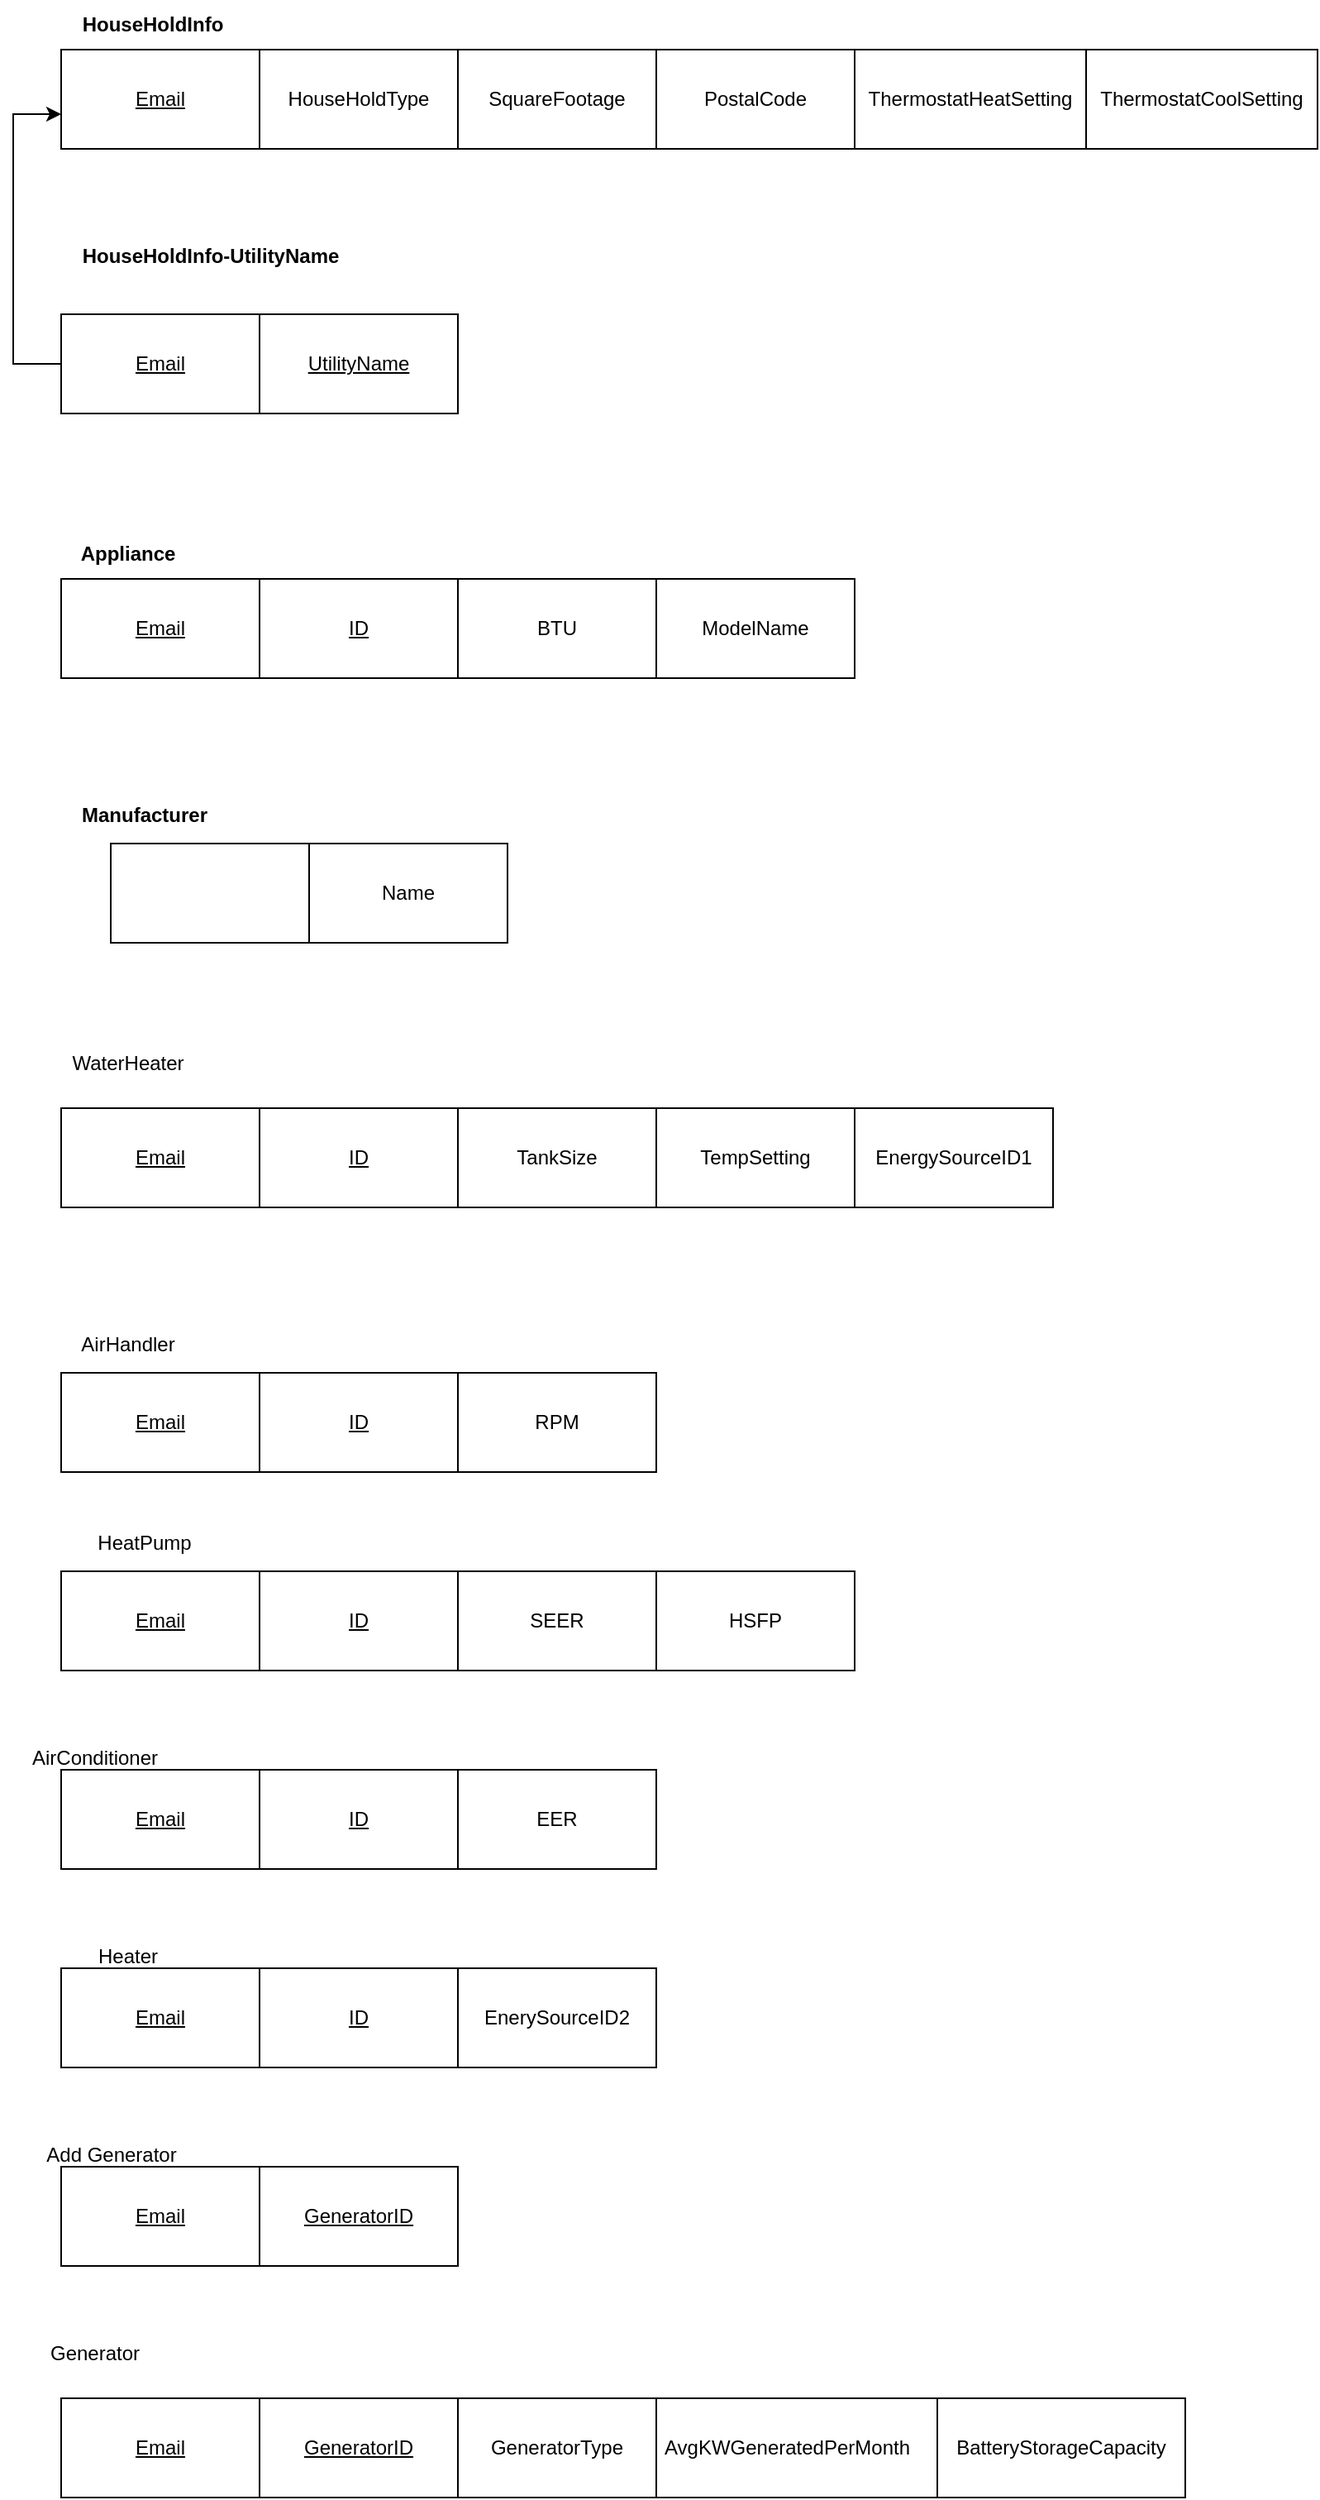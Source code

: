 <mxfile version="21.4.0" type="github">
  <diagram id="R2lEEEUBdFMjLlhIrx00" name="Page-1">
    <mxGraphModel dx="880" dy="484" grid="1" gridSize="10" guides="1" tooltips="1" connect="1" arrows="1" fold="1" page="1" pageScale="1" pageWidth="850" pageHeight="1100" math="0" shadow="0" extFonts="Permanent Marker^https://fonts.googleapis.com/css?family=Permanent+Marker">
      <root>
        <mxCell id="0" />
        <mxCell id="1" parent="0" />
        <mxCell id="LCQLXfrwRPjRq8zGbfJl-10" value="&lt;u&gt;Email&lt;/u&gt;" style="rounded=0;whiteSpace=wrap;html=1;" vertex="1" parent="1">
          <mxGeometry x="40" y="100" width="120" height="60" as="geometry" />
        </mxCell>
        <mxCell id="LCQLXfrwRPjRq8zGbfJl-11" value="HouseHoldType" style="rounded=0;whiteSpace=wrap;html=1;" vertex="1" parent="1">
          <mxGeometry x="160" y="100" width="120" height="60" as="geometry" />
        </mxCell>
        <mxCell id="LCQLXfrwRPjRq8zGbfJl-12" value="SquareFootage" style="rounded=0;whiteSpace=wrap;html=1;" vertex="1" parent="1">
          <mxGeometry x="280" y="100" width="120" height="60" as="geometry" />
        </mxCell>
        <mxCell id="LCQLXfrwRPjRq8zGbfJl-13" value="PostalCode" style="rounded=0;whiteSpace=wrap;html=1;" vertex="1" parent="1">
          <mxGeometry x="400" y="100" width="120" height="60" as="geometry" />
        </mxCell>
        <mxCell id="LCQLXfrwRPjRq8zGbfJl-15" value="&lt;b&gt;HouseHoldInfo&lt;/b&gt;" style="text;html=1;align=center;verticalAlign=middle;resizable=0;points=[];autosize=1;strokeColor=none;fillColor=none;" vertex="1" parent="1">
          <mxGeometry x="40" y="70" width="110" height="30" as="geometry" />
        </mxCell>
        <mxCell id="LCQLXfrwRPjRq8zGbfJl-16" value="ThermostatHeatSetting" style="rounded=0;whiteSpace=wrap;html=1;" vertex="1" parent="1">
          <mxGeometry x="520" y="100" width="140" height="60" as="geometry" />
        </mxCell>
        <mxCell id="LCQLXfrwRPjRq8zGbfJl-17" value="ThermostatCoolSetting" style="rounded=0;whiteSpace=wrap;html=1;" vertex="1" parent="1">
          <mxGeometry x="660" y="100" width="140" height="60" as="geometry" />
        </mxCell>
        <mxCell id="LCQLXfrwRPjRq8zGbfJl-51" style="edgeStyle=orthogonalEdgeStyle;rounded=0;orthogonalLoop=1;jettySize=auto;html=1;entryX=0;entryY=0.65;entryDx=0;entryDy=0;entryPerimeter=0;" edge="1" parent="1" source="LCQLXfrwRPjRq8zGbfJl-18" target="LCQLXfrwRPjRq8zGbfJl-10">
          <mxGeometry relative="1" as="geometry">
            <mxPoint x="10" y="130" as="targetPoint" />
            <Array as="points">
              <mxPoint x="11" y="290" />
              <mxPoint x="11" y="139" />
            </Array>
          </mxGeometry>
        </mxCell>
        <mxCell id="LCQLXfrwRPjRq8zGbfJl-18" value="&lt;u&gt;Email&lt;/u&gt;" style="rounded=0;whiteSpace=wrap;html=1;" vertex="1" parent="1">
          <mxGeometry x="40" y="260" width="120" height="60" as="geometry" />
        </mxCell>
        <mxCell id="LCQLXfrwRPjRq8zGbfJl-19" value="&lt;u&gt;UtilityName&lt;/u&gt;" style="rounded=0;whiteSpace=wrap;html=1;" vertex="1" parent="1">
          <mxGeometry x="160" y="260" width="120" height="60" as="geometry" />
        </mxCell>
        <mxCell id="LCQLXfrwRPjRq8zGbfJl-20" value="&lt;b&gt;HouseHoldInfo-UtilityName&lt;/b&gt;" style="text;html=1;align=center;verticalAlign=middle;resizable=0;points=[];autosize=1;strokeColor=none;fillColor=none;" vertex="1" parent="1">
          <mxGeometry x="40" y="210" width="180" height="30" as="geometry" />
        </mxCell>
        <mxCell id="LCQLXfrwRPjRq8zGbfJl-22" value="BTU" style="rounded=0;whiteSpace=wrap;html=1;" vertex="1" parent="1">
          <mxGeometry x="160" y="420" width="120" height="60" as="geometry" />
        </mxCell>
        <mxCell id="LCQLXfrwRPjRq8zGbfJl-23" value="ModelName" style="rounded=0;whiteSpace=wrap;html=1;" vertex="1" parent="1">
          <mxGeometry x="280" y="420" width="120" height="60" as="geometry" />
        </mxCell>
        <mxCell id="LCQLXfrwRPjRq8zGbfJl-24" value="&lt;b&gt;Appliance&lt;/b&gt;" style="text;html=1;align=center;verticalAlign=middle;resizable=0;points=[];autosize=1;strokeColor=none;fillColor=none;" vertex="1" parent="1">
          <mxGeometry x="40" y="390" width="80" height="30" as="geometry" />
        </mxCell>
        <mxCell id="LCQLXfrwRPjRq8zGbfJl-25" value="Name" style="rounded=0;whiteSpace=wrap;html=1;" vertex="1" parent="1">
          <mxGeometry x="190" y="580" width="120" height="60" as="geometry" />
        </mxCell>
        <mxCell id="LCQLXfrwRPjRq8zGbfJl-27" value="&lt;b&gt;Manufacturer&lt;/b&gt;" style="text;html=1;align=center;verticalAlign=middle;resizable=0;points=[];autosize=1;strokeColor=none;fillColor=none;" vertex="1" parent="1">
          <mxGeometry x="40" y="548" width="100" height="30" as="geometry" />
        </mxCell>
        <mxCell id="LCQLXfrwRPjRq8zGbfJl-28" value="TankSize" style="rounded=0;whiteSpace=wrap;html=1;" vertex="1" parent="1">
          <mxGeometry x="280" y="740" width="120" height="60" as="geometry" />
        </mxCell>
        <mxCell id="LCQLXfrwRPjRq8zGbfJl-29" value="RPM" style="rounded=0;whiteSpace=wrap;html=1;" vertex="1" parent="1">
          <mxGeometry x="280" y="900" width="120" height="60" as="geometry" />
        </mxCell>
        <mxCell id="LCQLXfrwRPjRq8zGbfJl-30" value="TempSetting" style="rounded=0;whiteSpace=wrap;html=1;" vertex="1" parent="1">
          <mxGeometry x="400" y="740" width="120" height="60" as="geometry" />
        </mxCell>
        <mxCell id="LCQLXfrwRPjRq8zGbfJl-31" value="EnergySourceID1" style="rounded=0;whiteSpace=wrap;html=1;" vertex="1" parent="1">
          <mxGeometry x="520" y="740" width="120" height="60" as="geometry" />
        </mxCell>
        <mxCell id="LCQLXfrwRPjRq8zGbfJl-32" value="WaterHeater" style="text;html=1;align=center;verticalAlign=middle;resizable=0;points=[];autosize=1;strokeColor=none;fillColor=none;" vertex="1" parent="1">
          <mxGeometry x="35" y="698" width="90" height="30" as="geometry" />
        </mxCell>
        <mxCell id="LCQLXfrwRPjRq8zGbfJl-33" value="AirHandler" style="text;html=1;align=center;verticalAlign=middle;resizable=0;points=[];autosize=1;strokeColor=none;fillColor=none;" vertex="1" parent="1">
          <mxGeometry x="40" y="868" width="80" height="30" as="geometry" />
        </mxCell>
        <mxCell id="LCQLXfrwRPjRq8zGbfJl-34" value="SEER" style="rounded=0;whiteSpace=wrap;html=1;" vertex="1" parent="1">
          <mxGeometry x="280" y="1020" width="120" height="60" as="geometry" />
        </mxCell>
        <mxCell id="LCQLXfrwRPjRq8zGbfJl-35" value="HSFP" style="rounded=0;whiteSpace=wrap;html=1;" vertex="1" parent="1">
          <mxGeometry x="400" y="1020" width="120" height="60" as="geometry" />
        </mxCell>
        <mxCell id="LCQLXfrwRPjRq8zGbfJl-38" value="EER" style="rounded=0;whiteSpace=wrap;html=1;" vertex="1" parent="1">
          <mxGeometry x="280" y="1140" width="120" height="60" as="geometry" />
        </mxCell>
        <mxCell id="LCQLXfrwRPjRq8zGbfJl-40" value="EnerySourceID2" style="rounded=0;whiteSpace=wrap;html=1;" vertex="1" parent="1">
          <mxGeometry x="280" y="1260" width="120" height="60" as="geometry" />
        </mxCell>
        <mxCell id="LCQLXfrwRPjRq8zGbfJl-42" value="HeatPump" style="text;html=1;align=center;verticalAlign=middle;resizable=0;points=[];autosize=1;strokeColor=none;fillColor=none;" vertex="1" parent="1">
          <mxGeometry x="50" y="988" width="80" height="30" as="geometry" />
        </mxCell>
        <mxCell id="LCQLXfrwRPjRq8zGbfJl-43" value="AirConditioner" style="text;html=1;align=center;verticalAlign=middle;resizable=0;points=[];autosize=1;strokeColor=none;fillColor=none;" vertex="1" parent="1">
          <mxGeometry x="10" y="1118" width="100" height="30" as="geometry" />
        </mxCell>
        <mxCell id="LCQLXfrwRPjRq8zGbfJl-44" value="Heater" style="text;html=1;align=center;verticalAlign=middle;resizable=0;points=[];autosize=1;strokeColor=none;fillColor=none;" vertex="1" parent="1">
          <mxGeometry x="50" y="1238" width="60" height="30" as="geometry" />
        </mxCell>
        <mxCell id="LCQLXfrwRPjRq8zGbfJl-45" value="&lt;u&gt;GeneratorID&lt;/u&gt;" style="rounded=0;whiteSpace=wrap;html=1;" vertex="1" parent="1">
          <mxGeometry x="160" y="1380" width="120" height="60" as="geometry" />
        </mxCell>
        <mxCell id="LCQLXfrwRPjRq8zGbfJl-46" value="GeneratorType" style="rounded=0;whiteSpace=wrap;html=1;" vertex="1" parent="1">
          <mxGeometry x="280" y="1520" width="120" height="60" as="geometry" />
        </mxCell>
        <mxCell id="LCQLXfrwRPjRq8zGbfJl-47" value="AvgKWGeneratedPerMonth&lt;span style=&quot;white-space: pre;&quot;&gt;&#x9;&lt;/span&gt;" style="rounded=0;whiteSpace=wrap;html=1;" vertex="1" parent="1">
          <mxGeometry x="400" y="1520" width="170" height="60" as="geometry" />
        </mxCell>
        <mxCell id="LCQLXfrwRPjRq8zGbfJl-48" value="BatteryStorageCapacity" style="rounded=0;whiteSpace=wrap;html=1;" vertex="1" parent="1">
          <mxGeometry x="570" y="1520" width="150" height="60" as="geometry" />
        </mxCell>
        <mxCell id="LCQLXfrwRPjRq8zGbfJl-49" value="Add Generator" style="text;html=1;align=center;verticalAlign=middle;resizable=0;points=[];autosize=1;strokeColor=none;fillColor=none;" vertex="1" parent="1">
          <mxGeometry x="20" y="1358" width="100" height="30" as="geometry" />
        </mxCell>
        <mxCell id="LCQLXfrwRPjRq8zGbfJl-50" value="Generator" style="text;html=1;align=center;verticalAlign=middle;resizable=0;points=[];autosize=1;strokeColor=none;fillColor=none;" vertex="1" parent="1">
          <mxGeometry x="20" y="1478" width="80" height="30" as="geometry" />
        </mxCell>
        <mxCell id="LCQLXfrwRPjRq8zGbfJl-52" value="&lt;u&gt;ID&lt;/u&gt;" style="rounded=0;whiteSpace=wrap;html=1;" vertex="1" parent="1">
          <mxGeometry x="160" y="420" width="120" height="60" as="geometry" />
        </mxCell>
        <mxCell id="LCQLXfrwRPjRq8zGbfJl-53" value="BTU" style="rounded=0;whiteSpace=wrap;html=1;" vertex="1" parent="1">
          <mxGeometry x="280" y="420" width="120" height="60" as="geometry" />
        </mxCell>
        <mxCell id="LCQLXfrwRPjRq8zGbfJl-54" value="ModelName" style="rounded=0;whiteSpace=wrap;html=1;" vertex="1" parent="1">
          <mxGeometry x="400" y="420" width="120" height="60" as="geometry" />
        </mxCell>
        <mxCell id="LCQLXfrwRPjRq8zGbfJl-55" value="&lt;u&gt;Email&lt;/u&gt;" style="rounded=0;whiteSpace=wrap;html=1;" vertex="1" parent="1">
          <mxGeometry x="40" y="420" width="120" height="60" as="geometry" />
        </mxCell>
        <mxCell id="LCQLXfrwRPjRq8zGbfJl-56" value="&lt;u&gt;Email&lt;/u&gt;" style="rounded=0;whiteSpace=wrap;html=1;" vertex="1" parent="1">
          <mxGeometry x="40" y="740" width="120" height="60" as="geometry" />
        </mxCell>
        <mxCell id="LCQLXfrwRPjRq8zGbfJl-57" value="&lt;u&gt;ID&lt;/u&gt;" style="rounded=0;whiteSpace=wrap;html=1;" vertex="1" parent="1">
          <mxGeometry x="160" y="740" width="120" height="60" as="geometry" />
        </mxCell>
        <mxCell id="LCQLXfrwRPjRq8zGbfJl-58" value="&lt;u&gt;Email&lt;/u&gt;" style="rounded=0;whiteSpace=wrap;html=1;" vertex="1" parent="1">
          <mxGeometry x="40" y="900" width="120" height="60" as="geometry" />
        </mxCell>
        <mxCell id="LCQLXfrwRPjRq8zGbfJl-59" value="&lt;u&gt;ID&lt;/u&gt;" style="rounded=0;whiteSpace=wrap;html=1;" vertex="1" parent="1">
          <mxGeometry x="160" y="900" width="120" height="60" as="geometry" />
        </mxCell>
        <mxCell id="LCQLXfrwRPjRq8zGbfJl-60" value="&lt;u&gt;Email&lt;/u&gt;" style="rounded=0;whiteSpace=wrap;html=1;" vertex="1" parent="1">
          <mxGeometry x="40" y="1020" width="120" height="60" as="geometry" />
        </mxCell>
        <mxCell id="LCQLXfrwRPjRq8zGbfJl-61" value="&lt;u&gt;ID&lt;/u&gt;" style="rounded=0;whiteSpace=wrap;html=1;" vertex="1" parent="1">
          <mxGeometry x="160" y="1020" width="120" height="60" as="geometry" />
        </mxCell>
        <mxCell id="LCQLXfrwRPjRq8zGbfJl-62" value="&lt;u&gt;Email&lt;/u&gt;" style="rounded=0;whiteSpace=wrap;html=1;" vertex="1" parent="1">
          <mxGeometry x="40" y="1260" width="120" height="60" as="geometry" />
        </mxCell>
        <mxCell id="LCQLXfrwRPjRq8zGbfJl-63" value="&lt;u&gt;ID&lt;/u&gt;" style="rounded=0;whiteSpace=wrap;html=1;" vertex="1" parent="1">
          <mxGeometry x="160" y="1260" width="120" height="60" as="geometry" />
        </mxCell>
        <mxCell id="LCQLXfrwRPjRq8zGbfJl-64" value="&lt;u&gt;Email&lt;/u&gt;" style="rounded=0;whiteSpace=wrap;html=1;" vertex="1" parent="1">
          <mxGeometry x="40" y="1140" width="120" height="60" as="geometry" />
        </mxCell>
        <mxCell id="LCQLXfrwRPjRq8zGbfJl-65" value="&lt;u&gt;ID&lt;/u&gt;" style="rounded=0;whiteSpace=wrap;html=1;" vertex="1" parent="1">
          <mxGeometry x="160" y="1140" width="120" height="60" as="geometry" />
        </mxCell>
        <mxCell id="LCQLXfrwRPjRq8zGbfJl-66" value="&lt;u&gt;Email&lt;/u&gt;" style="rounded=0;whiteSpace=wrap;html=1;" vertex="1" parent="1">
          <mxGeometry x="40" y="1380" width="120" height="60" as="geometry" />
        </mxCell>
        <mxCell id="LCQLXfrwRPjRq8zGbfJl-67" value="&lt;u&gt;GeneratorID&lt;/u&gt;" style="rounded=0;whiteSpace=wrap;html=1;" vertex="1" parent="1">
          <mxGeometry x="160" y="1520" width="120" height="60" as="geometry" />
        </mxCell>
        <mxCell id="LCQLXfrwRPjRq8zGbfJl-68" value="&lt;u&gt;Email&lt;/u&gt;" style="rounded=0;whiteSpace=wrap;html=1;" vertex="1" parent="1">
          <mxGeometry x="40" y="1520" width="120" height="60" as="geometry" />
        </mxCell>
        <mxCell id="LCQLXfrwRPjRq8zGbfJl-69" value="" style="rounded=0;whiteSpace=wrap;html=1;" vertex="1" parent="1">
          <mxGeometry x="70" y="580" width="120" height="60" as="geometry" />
        </mxCell>
      </root>
    </mxGraphModel>
  </diagram>
</mxfile>
